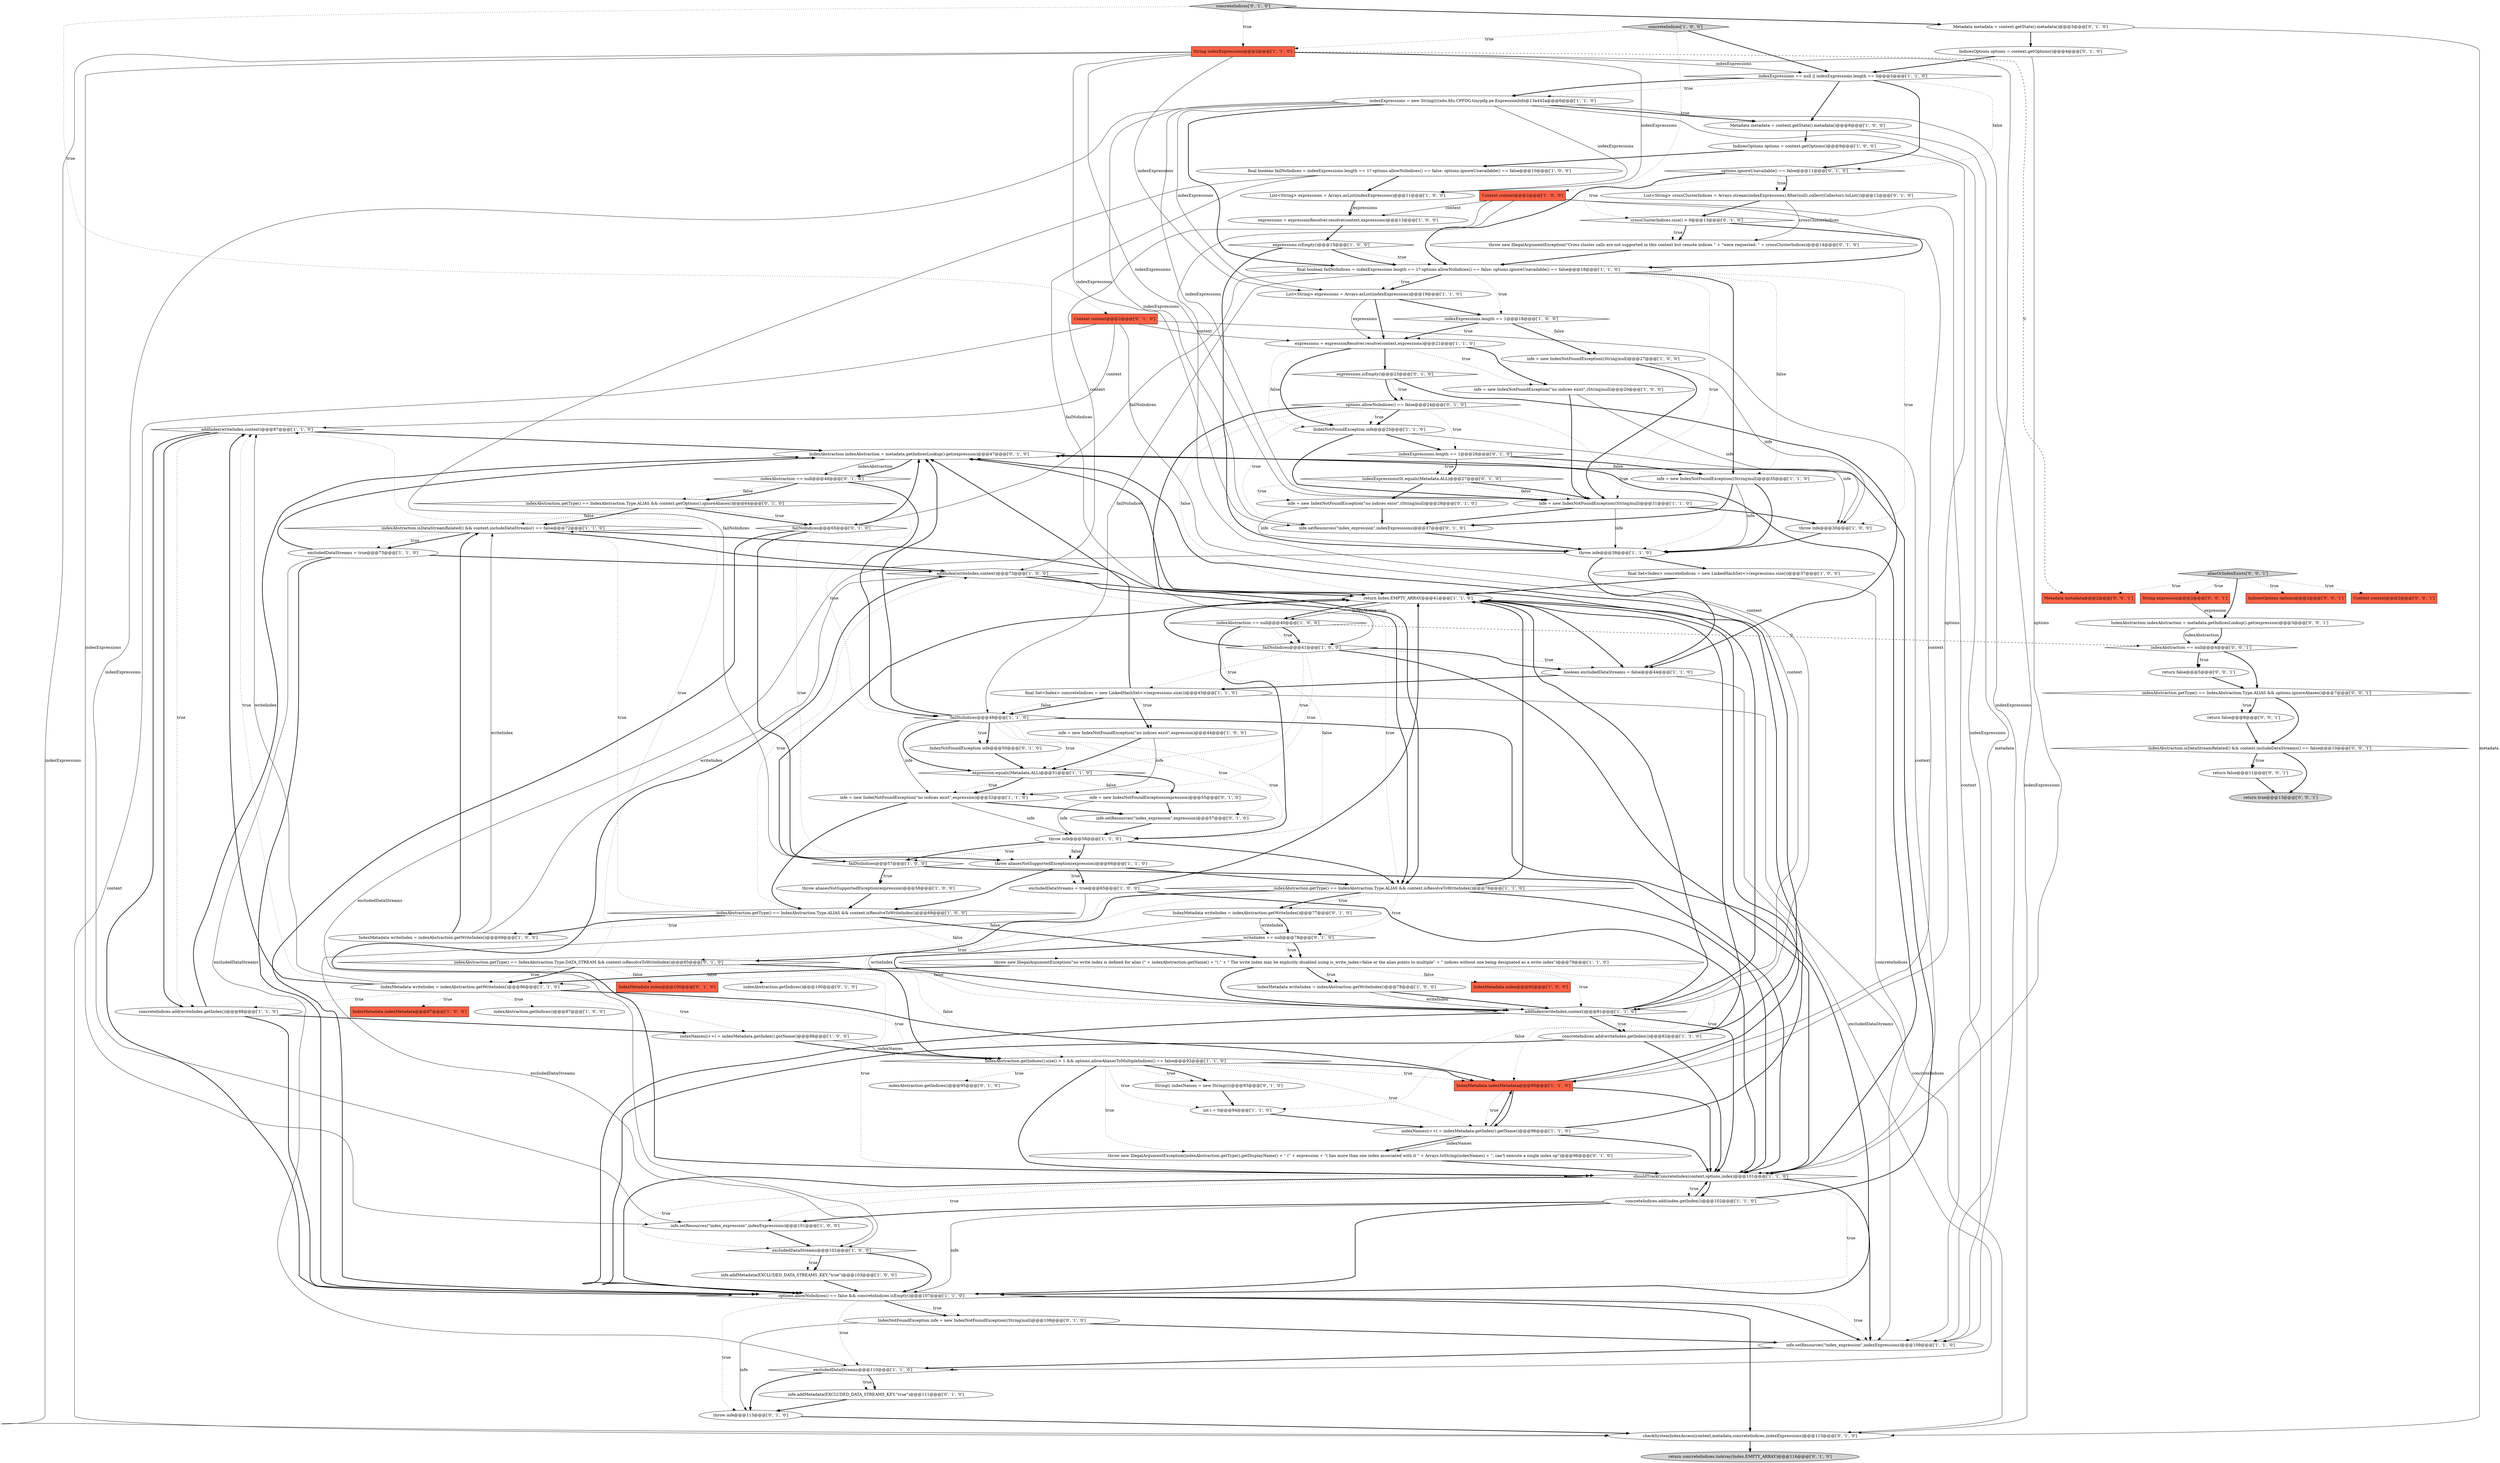 digraph {
10 [style = filled, label = "addIndex(writeIndex,context)@@@87@@@['1', '1', '0']", fillcolor = white, shape = diamond image = "AAA0AAABBB1BBB"];
101 [style = filled, label = "String expression@@@2@@@['0', '0', '1']", fillcolor = tomato, shape = box image = "AAA0AAABBB3BBB"];
28 [style = filled, label = "excludedDataStreams@@@102@@@['1', '0', '0']", fillcolor = white, shape = diamond image = "AAA0AAABBB1BBB"];
100 [style = filled, label = "return false@@@5@@@['0', '0', '1']", fillcolor = white, shape = ellipse image = "AAA0AAABBB3BBB"];
78 [style = filled, label = "infe = new IndexNotFoundException(\"no indices exist\",(String)null)@@@28@@@['0', '1', '0']", fillcolor = white, shape = ellipse image = "AAA0AAABBB2BBB"];
27 [style = filled, label = "infe = new IndexNotFoundException((String)null)@@@27@@@['1', '0', '0']", fillcolor = white, shape = ellipse image = "AAA0AAABBB1BBB"];
30 [style = filled, label = "return Index.EMPTY_ARRAY@@@41@@@['1', '1', '0']", fillcolor = white, shape = ellipse image = "AAA0AAABBB1BBB"];
58 [style = filled, label = "IndicesOptions options = context.getOptions()@@@9@@@['1', '0', '0']", fillcolor = white, shape = ellipse image = "AAA0AAABBB1BBB"];
20 [style = filled, label = "indexAbstraction.getIndices().size() > 1 && options.allowAliasesToMultipleIndices() == false@@@92@@@['1', '1', '0']", fillcolor = white, shape = diamond image = "AAA0AAABBB1BBB"];
32 [style = filled, label = "List<String> expressions = Arrays.asList(indexExpressions)@@@19@@@['1', '1', '0']", fillcolor = white, shape = ellipse image = "AAA0AAABBB1BBB"];
72 [style = filled, label = "Metadata metadata = context.getState().metadata()@@@3@@@['0', '1', '0']", fillcolor = white, shape = ellipse image = "AAA1AAABBB2BBB"];
89 [style = filled, label = "IndicesOptions options = context.getOptions()@@@4@@@['0', '1', '0']", fillcolor = white, shape = ellipse image = "AAA1AAABBB2BBB"];
0 [style = filled, label = "indexExpressions.length == 1@@@18@@@['1', '0', '0']", fillcolor = white, shape = diamond image = "AAA0AAABBB1BBB"];
109 [style = filled, label = "Metadata metadata@@@2@@@['0', '0', '1']", fillcolor = tomato, shape = box image = "AAA0AAABBB3BBB"];
44 [style = filled, label = "expressions = expressionResolver.resolve(context,expressions)@@@13@@@['1', '0', '0']", fillcolor = white, shape = ellipse image = "AAA0AAABBB1BBB"];
69 [style = filled, label = "infe.setResources(\"index_expression\",indexExpressions)@@@37@@@['0', '1', '0']", fillcolor = white, shape = ellipse image = "AAA0AAABBB2BBB"];
61 [style = filled, label = "expression.equals(Metadata.ALL)@@@51@@@['1', '1', '0']", fillcolor = white, shape = diamond image = "AAA0AAABBB1BBB"];
112 [style = filled, label = "aliasOrIndexExists['0', '0', '1']", fillcolor = lightgray, shape = diamond image = "AAA0AAABBB3BBB"];
76 [style = filled, label = "indexExpressions.length == 1@@@26@@@['0', '1', '0']", fillcolor = white, shape = diamond image = "AAA0AAABBB2BBB"];
86 [style = filled, label = "infe.addMetadata(EXCLUDED_DATA_STREAMS_KEY,\"true\")@@@111@@@['0', '1', '0']", fillcolor = white, shape = ellipse image = "AAA0AAABBB2BBB"];
42 [style = filled, label = "options.allowNoIndices() == false && concreteIndices.isEmpty()@@@107@@@['1', '1', '0']", fillcolor = white, shape = diamond image = "AAA0AAABBB1BBB"];
84 [style = filled, label = "infe.setResources(\"index_expression\",expression)@@@57@@@['0', '1', '0']", fillcolor = white, shape = ellipse image = "AAA0AAABBB2BBB"];
18 [style = filled, label = "indexAbstraction.isDataStreamRelated() && context.includeDataStreams() == false@@@72@@@['1', '1', '0']", fillcolor = white, shape = diamond image = "AAA0AAABBB1BBB"];
85 [style = filled, label = "List<String> crossClusterIndices = Arrays.stream(indexExpressions).filter(null).collect(Collectors.toList())@@@12@@@['0', '1', '0']", fillcolor = white, shape = ellipse image = "AAA1AAABBB2BBB"];
49 [style = filled, label = "concreteIndices['1', '0', '0']", fillcolor = lightgray, shape = diamond image = "AAA0AAABBB1BBB"];
59 [style = filled, label = "indexNames(i++( = indexMetadata.getIndex().getName()@@@96@@@['1', '1', '0']", fillcolor = white, shape = ellipse image = "AAA0AAABBB1BBB"];
48 [style = filled, label = "infe = new IndexNotFoundException(\"no indices exist\",expression)@@@44@@@['1', '0', '0']", fillcolor = white, shape = ellipse image = "AAA0AAABBB1BBB"];
53 [style = filled, label = "addIndex(writeIndex,context)@@@73@@@['1', '0', '0']", fillcolor = white, shape = diamond image = "AAA0AAABBB1BBB"];
45 [style = filled, label = "infe.addMetadata(EXCLUDED_DATA_STREAMS_KEY,\"true\")@@@103@@@['1', '0', '0']", fillcolor = white, shape = ellipse image = "AAA0AAABBB1BBB"];
50 [style = filled, label = "Context context@@@2@@@['1', '0', '0']", fillcolor = tomato, shape = box image = "AAA0AAABBB1BBB"];
91 [style = filled, label = "indexAbstraction.getType() == IndexAbstraction.Type.DATA_STREAM && context.isResolveToWriteIndex()@@@85@@@['0', '1', '0']", fillcolor = white, shape = diamond image = "AAA0AAABBB2BBB"];
51 [style = filled, label = "throw infe@@@58@@@['1', '1', '0']", fillcolor = white, shape = ellipse image = "AAA0AAABBB1BBB"];
107 [style = filled, label = "IndicesOptions options@@@2@@@['0', '0', '1']", fillcolor = tomato, shape = box image = "AAA0AAABBB3BBB"];
9 [style = filled, label = "expressions = expressionResolver.resolve(context,expressions)@@@21@@@['1', '1', '0']", fillcolor = white, shape = ellipse image = "AAA0AAABBB1BBB"];
60 [style = filled, label = "IndexMetadata indexMetadata@@@95@@@['1', '1', '0']", fillcolor = tomato, shape = box image = "AAA0AAABBB1BBB"];
99 [style = filled, label = "concreteIndices['0', '1', '0']", fillcolor = lightgray, shape = diamond image = "AAA0AAABBB2BBB"];
74 [style = filled, label = "indexAbstraction == null@@@48@@@['0', '1', '0']", fillcolor = white, shape = diamond image = "AAA0AAABBB2BBB"];
92 [style = filled, label = "return concreteIndices.toArray(Index.EMPTY_ARRAY)@@@116@@@['0', '1', '0']", fillcolor = lightgray, shape = ellipse image = "AAA0AAABBB2BBB"];
43 [style = filled, label = "shouldTrackConcreteIndex(context,options,index)@@@101@@@['1', '1', '0']", fillcolor = white, shape = diamond image = "AAA0AAABBB1BBB"];
16 [style = filled, label = "IndexMetadata indexMetadata@@@87@@@['1', '0', '0']", fillcolor = tomato, shape = box image = "AAA0AAABBB1BBB"];
75 [style = filled, label = "throw new IllegalArgumentException(\"Cross-cluster calls are not supported in this context but remote indices \" + \"were requested: \" + crossClusterIndices)@@@14@@@['0', '1', '0']", fillcolor = white, shape = ellipse image = "AAA1AAABBB2BBB"];
1 [style = filled, label = "infe = new IndexNotFoundException(\"no indices exist\",expression)@@@52@@@['1', '1', '0']", fillcolor = white, shape = ellipse image = "AAA0AAABBB1BBB"];
24 [style = filled, label = "indexAbstraction.getType() == IndexAbstraction.Type.ALIAS && context.isResolveToWriteIndex()@@@68@@@['1', '0', '0']", fillcolor = white, shape = diamond image = "AAA0AAABBB1BBB"];
95 [style = filled, label = "Context context@@@2@@@['0', '1', '0']", fillcolor = tomato, shape = box image = "AAA0AAABBB2BBB"];
70 [style = filled, label = "writeIndex == null@@@78@@@['0', '1', '0']", fillcolor = white, shape = diamond image = "AAA0AAABBB2BBB"];
19 [style = filled, label = "throw infe@@@38@@@['1', '1', '0']", fillcolor = white, shape = ellipse image = "AAA0AAABBB1BBB"];
13 [style = filled, label = "indexExpressions == null || indexExpressions.length == 0@@@5@@@['1', '1', '0']", fillcolor = white, shape = diamond image = "AAA0AAABBB1BBB"];
39 [style = filled, label = "final boolean failNoIndices = indexExpressions.length == 1? options.allowNoIndices() == false: options.ignoreUnavailable() == false@@@18@@@['1', '1', '0']", fillcolor = white, shape = ellipse image = "AAA0AAABBB1BBB"];
29 [style = filled, label = "indexAbstraction.getIndices()@@@87@@@['1', '0', '0']", fillcolor = white, shape = ellipse image = "AAA0AAABBB1BBB"];
102 [style = filled, label = "IndexAbstraction indexAbstraction = metadata.getIndicesLookup().get(expression)@@@3@@@['0', '0', '1']", fillcolor = white, shape = ellipse image = "AAA0AAABBB3BBB"];
98 [style = filled, label = "crossClusterIndices.size() > 0@@@13@@@['0', '1', '0']", fillcolor = white, shape = diamond image = "AAA1AAABBB2BBB"];
8 [style = filled, label = "indexExpressions = new String((((edu.fdu.CPPDG.tinypdg.pe.ExpressionInfo@13a442a@@@6@@@['1', '1', '0']", fillcolor = white, shape = ellipse image = "AAA0AAABBB1BBB"];
2 [style = filled, label = "expressions.isEmpty()@@@15@@@['1', '0', '0']", fillcolor = white, shape = diamond image = "AAA0AAABBB1BBB"];
40 [style = filled, label = "failNoIndices@@@41@@@['1', '0', '0']", fillcolor = white, shape = diamond image = "AAA0AAABBB1BBB"];
71 [style = filled, label = "IndexMetadata index@@@100@@@['0', '1', '0']", fillcolor = tomato, shape = box image = "AAA0AAABBB2BBB"];
11 [style = filled, label = "IndexMetadata index@@@92@@@['1', '0', '0']", fillcolor = tomato, shape = box image = "AAA0AAABBB1BBB"];
52 [style = filled, label = "infe.setResources(\"index_expression\",indexExpressions)@@@101@@@['1', '0', '0']", fillcolor = white, shape = ellipse image = "AAA0AAABBB1BBB"];
73 [style = filled, label = "expressions.isEmpty()@@@23@@@['0', '1', '0']", fillcolor = white, shape = diamond image = "AAA0AAABBB2BBB"];
67 [style = filled, label = "indexAbstraction.getType() == IndexAbstraction.Type.ALIAS && context.getOptions().ignoreAliases()@@@64@@@['0', '1', '0']", fillcolor = white, shape = diamond image = "AAA0AAABBB2BBB"];
57 [style = filled, label = "concreteIndices.add(index.getIndex())@@@102@@@['1', '1', '0']", fillcolor = white, shape = ellipse image = "AAA0AAABBB1BBB"];
88 [style = filled, label = "options.ignoreUnavailable() == false@@@11@@@['0', '1', '0']", fillcolor = white, shape = diamond image = "AAA0AAABBB2BBB"];
77 [style = filled, label = "options.allowNoIndices() == false@@@24@@@['0', '1', '0']", fillcolor = white, shape = diamond image = "AAA0AAABBB2BBB"];
12 [style = filled, label = "infe = new IndexNotFoundException((String)null)@@@31@@@['1', '1', '0']", fillcolor = white, shape = ellipse image = "AAA0AAABBB1BBB"];
94 [style = filled, label = "IndexNotFoundException infe@@@50@@@['0', '1', '0']", fillcolor = white, shape = ellipse image = "AAA0AAABBB2BBB"];
62 [style = filled, label = "excludedDataStreams = true@@@65@@@['1', '0', '0']", fillcolor = white, shape = ellipse image = "AAA0AAABBB1BBB"];
55 [style = filled, label = "final Set<Index> concreteIndices = new LinkedHashSet<>(expressions.size())@@@37@@@['1', '0', '0']", fillcolor = white, shape = ellipse image = "AAA0AAABBB1BBB"];
36 [style = filled, label = "final Set<Index> concreteIndices = new LinkedHashSet<>(expressions.size())@@@45@@@['1', '1', '0']", fillcolor = white, shape = ellipse image = "AAA0AAABBB1BBB"];
87 [style = filled, label = "checkSystemIndexAccess(context,metadata,concreteIndices,indexExpressions)@@@115@@@['0', '1', '0']", fillcolor = white, shape = ellipse image = "AAA0AAABBB2BBB"];
110 [style = filled, label = "return true@@@13@@@['0', '0', '1']", fillcolor = lightgray, shape = ellipse image = "AAA0AAABBB3BBB"];
35 [style = filled, label = "final boolean failNoIndices = indexExpressions.length == 1? options.allowNoIndices() == false: options.ignoreUnavailable() == false@@@10@@@['1', '0', '0']", fillcolor = white, shape = ellipse image = "AAA0AAABBB1BBB"];
105 [style = filled, label = "return false@@@11@@@['0', '0', '1']", fillcolor = white, shape = ellipse image = "AAA0AAABBB3BBB"];
68 [style = filled, label = "IndexAbstraction indexAbstraction = metadata.getIndicesLookup().get(expression)@@@47@@@['0', '1', '0']", fillcolor = white, shape = ellipse image = "AAA0AAABBB2BBB"];
64 [style = filled, label = "IndexMetadata writeIndex = indexAbstraction.getWriteIndex()@@@69@@@['1', '0', '0']", fillcolor = white, shape = ellipse image = "AAA0AAABBB1BBB"];
7 [style = filled, label = "failNoIndices@@@49@@@['1', '1', '0']", fillcolor = white, shape = diamond image = "AAA0AAABBB1BBB"];
81 [style = filled, label = "indexExpressions(0(.equals(Metadata.ALL)@@@27@@@['0', '1', '0']", fillcolor = white, shape = diamond image = "AAA0AAABBB2BBB"];
96 [style = filled, label = "throw new IllegalArgumentException(indexAbstraction.getType().getDisplayName() + \" (\" + expression + \"( has more than one index associated with it \" + Arrays.toString(indexNames) + \", can't execute a single index op\")@@@98@@@['0', '1', '0']", fillcolor = white, shape = ellipse image = "AAA0AAABBB2BBB"];
6 [style = filled, label = "indexAbstraction == null@@@40@@@['1', '0', '0']", fillcolor = white, shape = diamond image = "AAA0AAABBB1BBB"];
22 [style = filled, label = "infe = new IndexNotFoundException(\"no indices exist\",(String)null)@@@20@@@['1', '0', '0']", fillcolor = white, shape = ellipse image = "AAA0AAABBB1BBB"];
103 [style = filled, label = "return false@@@8@@@['0', '0', '1']", fillcolor = white, shape = ellipse image = "AAA0AAABBB3BBB"];
104 [style = filled, label = "indexAbstraction.isDataStreamRelated() && context.includeDataStreams() == false@@@10@@@['0', '0', '1']", fillcolor = white, shape = diamond image = "AAA0AAABBB3BBB"];
93 [style = filled, label = "throw infe@@@113@@@['0', '1', '0']", fillcolor = white, shape = ellipse image = "AAA0AAABBB2BBB"];
37 [style = filled, label = "List<String> expressions = Arrays.asList(indexExpressions)@@@11@@@['1', '0', '0']", fillcolor = white, shape = ellipse image = "AAA0AAABBB1BBB"];
47 [style = filled, label = "throw aliasesNotSupportedException(expression)@@@66@@@['1', '1', '0']", fillcolor = white, shape = ellipse image = "AAA0AAABBB1BBB"];
56 [style = filled, label = "indexNames(i++( = indexMetadata.getIndex().getName()@@@88@@@['1', '0', '0']", fillcolor = white, shape = ellipse image = "AAA0AAABBB1BBB"];
34 [style = filled, label = "indexAbstraction.getType() == IndexAbstraction.Type.ALIAS && context.isResolveToWriteIndex()@@@76@@@['1', '1', '0']", fillcolor = white, shape = diamond image = "AAA0AAABBB1BBB"];
79 [style = filled, label = "String(( indexNames = new String((((@@@93@@@['0', '1', '0']", fillcolor = white, shape = ellipse image = "AAA0AAABBB2BBB"];
65 [style = filled, label = "boolean excludedDataStreams = false@@@44@@@['1', '1', '0']", fillcolor = white, shape = ellipse image = "AAA0AAABBB1BBB"];
4 [style = filled, label = "excludedDataStreams = true@@@73@@@['1', '1', '0']", fillcolor = white, shape = ellipse image = "AAA0AAABBB1BBB"];
26 [style = filled, label = "excludedDataStreams@@@110@@@['1', '1', '0']", fillcolor = white, shape = diamond image = "AAA0AAABBB1BBB"];
106 [style = filled, label = "Context context@@@2@@@['0', '0', '1']", fillcolor = tomato, shape = box image = "AAA0AAABBB3BBB"];
46 [style = filled, label = "throw new IllegalArgumentException(\"no write index is defined for alias (\" + indexAbstraction.getName() + \"(.\" + \" The write index may be explicitly disabled using is_write_index=false or the alias points to multiple\" + \" indices without one being designated as a write index\")@@@79@@@['1', '1', '0']", fillcolor = white, shape = ellipse image = "AAA0AAABBB1BBB"];
80 [style = filled, label = "indexAbstraction.getIndices()@@@100@@@['0', '1', '0']", fillcolor = white, shape = ellipse image = "AAA0AAABBB2BBB"];
97 [style = filled, label = "IndexMetadata writeIndex = indexAbstraction.getWriteIndex()@@@77@@@['0', '1', '0']", fillcolor = white, shape = ellipse image = "AAA0AAABBB2BBB"];
33 [style = filled, label = "concreteIndices.add(writeIndex.getIndex())@@@88@@@['1', '1', '0']", fillcolor = white, shape = ellipse image = "AAA0AAABBB1BBB"];
21 [style = filled, label = "failNoIndices@@@57@@@['1', '0', '0']", fillcolor = white, shape = diamond image = "AAA0AAABBB1BBB"];
63 [style = filled, label = "String indexExpressions@@@2@@@['1', '1', '0']", fillcolor = tomato, shape = box image = "AAA0AAABBB1BBB"];
54 [style = filled, label = "throw aliasesNotSupportedException(expression)@@@58@@@['1', '0', '0']", fillcolor = white, shape = ellipse image = "AAA0AAABBB1BBB"];
5 [style = filled, label = "infe = new IndexNotFoundException((String)null)@@@35@@@['1', '1', '0']", fillcolor = white, shape = ellipse image = "AAA0AAABBB1BBB"];
38 [style = filled, label = "concreteIndices.add(writeIndex.getIndex())@@@82@@@['1', '1', '0']", fillcolor = white, shape = ellipse image = "AAA0AAABBB1BBB"];
82 [style = filled, label = "failNoIndices@@@65@@@['0', '1', '0']", fillcolor = white, shape = diamond image = "AAA0AAABBB2BBB"];
14 [style = filled, label = "Metadata metadata = context.getState().metadata()@@@8@@@['1', '0', '0']", fillcolor = white, shape = ellipse image = "AAA0AAABBB1BBB"];
17 [style = filled, label = "infe.setResources(\"index_expression\",indexExpressions)@@@109@@@['1', '1', '0']", fillcolor = white, shape = ellipse image = "AAA0AAABBB1BBB"];
41 [style = filled, label = "addIndex(writeIndex,context)@@@81@@@['1', '1', '0']", fillcolor = white, shape = diamond image = "AAA0AAABBB1BBB"];
108 [style = filled, label = "indexAbstraction.getType() == IndexAbstraction.Type.ALIAS && options.ignoreAliases()@@@7@@@['0', '0', '1']", fillcolor = white, shape = diamond image = "AAA0AAABBB3BBB"];
23 [style = filled, label = "IndexMetadata writeIndex = indexAbstraction.getWriteIndex()@@@86@@@['1', '1', '0']", fillcolor = white, shape = ellipse image = "AAA0AAABBB1BBB"];
3 [style = filled, label = "IndexNotFoundException infe@@@25@@@['1', '1', '0']", fillcolor = white, shape = ellipse image = "AAA0AAABBB1BBB"];
83 [style = filled, label = "indexAbstraction.getIndices()@@@95@@@['0', '1', '0']", fillcolor = white, shape = ellipse image = "AAA0AAABBB2BBB"];
25 [style = filled, label = "int i = 0@@@94@@@['1', '1', '0']", fillcolor = white, shape = ellipse image = "AAA0AAABBB1BBB"];
111 [style = filled, label = "indexAbstraction == null@@@4@@@['0', '0', '1']", fillcolor = white, shape = diamond image = "AAA0AAABBB3BBB"];
15 [style = filled, label = "throw infe@@@30@@@['1', '0', '0']", fillcolor = white, shape = ellipse image = "AAA0AAABBB1BBB"];
66 [style = filled, label = "infe = new IndexNotFoundException(expression)@@@55@@@['0', '1', '0']", fillcolor = white, shape = ellipse image = "AAA0AAABBB2BBB"];
90 [style = filled, label = "IndexNotFoundException infe = new IndexNotFoundException((String)null)@@@108@@@['0', '1', '0']", fillcolor = white, shape = ellipse image = "AAA0AAABBB2BBB"];
31 [style = filled, label = "IndexMetadata writeIndex = indexAbstraction.getWriteIndex()@@@78@@@['1', '0', '0']", fillcolor = white, shape = ellipse image = "AAA0AAABBB1BBB"];
20->25 [style = dotted, label="true"];
58->60 [style = solid, label="options"];
7->42 [style = bold, label=""];
70->46 [style = bold, label=""];
7->94 [style = bold, label=""];
34->91 [style = dotted, label="false"];
36->87 [style = solid, label="concreteIndices"];
39->32 [style = bold, label=""];
24->53 [style = dotted, label="true"];
65->26 [style = solid, label="excludedDataStreams"];
8->52 [style = solid, label="indexExpressions"];
0->27 [style = bold, label=""];
100->108 [style = bold, label=""];
34->70 [style = dotted, label="true"];
63->52 [style = solid, label="indexExpressions"];
4->26 [style = solid, label="excludedDataStreams"];
63->37 [style = solid, label="indexExpressions"];
35->37 [style = bold, label=""];
41->38 [style = bold, label=""];
99->72 [style = bold, label=""];
79->25 [style = bold, label=""];
43->57 [style = bold, label=""];
39->12 [style = dotted, label="true"];
51->21 [style = dotted, label="true"];
85->98 [style = bold, label=""];
112->102 [style = bold, label=""];
43->52 [style = dotted, label="true"];
57->52 [style = bold, label=""];
40->65 [style = dotted, label="true"];
49->50 [style = dotted, label="true"];
15->19 [style = bold, label=""];
36->68 [style = bold, label=""];
39->5 [style = dotted, label="false"];
23->10 [style = solid, label="writeIndex"];
42->26 [style = dotted, label="true"];
112->107 [style = dotted, label="true"];
95->9 [style = solid, label="context"];
93->87 [style = bold, label=""];
0->9 [style = dotted, label="true"];
31->41 [style = bold, label=""];
8->87 [style = solid, label="indexExpressions"];
91->20 [style = bold, label=""];
70->41 [style = bold, label=""];
50->44 [style = solid, label="context"];
14->17 [style = solid, label="metadata"];
63->12 [style = solid, label="indexExpressions"];
88->98 [style = dotted, label="true"];
26->86 [style = dotted, label="true"];
20->79 [style = bold, label=""];
34->97 [style = dotted, label="true"];
103->104 [style = bold, label=""];
10->68 [style = bold, label=""];
40->43 [style = bold, label=""];
51->34 [style = bold, label=""];
20->96 [style = dotted, label="true"];
1->24 [style = bold, label=""];
104->110 [style = bold, label=""];
42->90 [style = dotted, label="true"];
27->15 [style = solid, label="infe"];
3->15 [style = solid, label="infe"];
33->68 [style = bold, label=""];
49->63 [style = dotted, label="true"];
90->93 [style = solid, label="infe"];
37->44 [style = solid, label="expressions"];
104->105 [style = dotted, label="true"];
4->53 [style = bold, label=""];
63->69 [style = solid, label="indexExpressions"];
99->95 [style = dotted, label="true"];
36->48 [style = bold, label=""];
23->16 [style = dotted, label="true"];
47->24 [style = bold, label=""];
63->109 [style = dashed, label="0"];
9->22 [style = bold, label=""];
39->7 [style = solid, label="failNoIndices"];
7->61 [style = bold, label=""];
1->51 [style = solid, label="infe"];
25->59 [style = bold, label=""];
30->6 [style = solid, label="indexAbstraction"];
47->62 [style = dotted, label="true"];
24->46 [style = dotted, label="false"];
84->51 [style = bold, label=""];
36->48 [style = dotted, label="true"];
91->23 [style = dotted, label="true"];
76->81 [style = dotted, label="true"];
33->56 [style = bold, label=""];
112->101 [style = dotted, label="true"];
52->28 [style = bold, label=""];
50->60 [style = solid, label="context"];
24->46 [style = bold, label=""];
86->93 [style = bold, label=""];
102->111 [style = bold, label=""];
63->17 [style = solid, label="indexExpressions"];
32->9 [style = bold, label=""];
0->27 [style = dotted, label="false"];
111->100 [style = bold, label=""];
4->42 [style = bold, label=""];
40->61 [style = dotted, label="true"];
77->3 [style = bold, label=""];
8->17 [style = solid, label="indexExpressions"];
9->73 [style = bold, label=""];
68->74 [style = solid, label="indexAbstraction"];
41->68 [style = bold, label=""];
38->68 [style = bold, label=""];
18->53 [style = bold, label=""];
53->43 [style = bold, label=""];
67->18 [style = dotted, label="false"];
53->34 [style = bold, label=""];
97->70 [style = bold, label=""];
32->0 [style = bold, label=""];
21->54 [style = dotted, label="true"];
48->1 [style = solid, label="infe"];
99->63 [style = dotted, label="true"];
7->61 [style = dotted, label="true"];
10->33 [style = dotted, label="true"];
6->40 [style = dotted, label="true"];
95->41 [style = solid, label="context"];
101->102 [style = solid, label="expression"];
60->59 [style = dotted, label="true"];
46->31 [style = bold, label=""];
23->56 [style = dotted, label="true"];
51->47 [style = dotted, label="false"];
78->19 [style = solid, label="infe"];
46->41 [style = dotted, label="true"];
7->94 [style = dotted, label="true"];
26->86 [style = bold, label=""];
39->0 [style = dotted, label="true"];
46->60 [style = dotted, label="true"];
20->79 [style = dotted, label="true"];
50->41 [style = solid, label="context"];
34->97 [style = bold, label=""];
23->29 [style = dotted, label="true"];
39->15 [style = dotted, label="true"];
74->67 [style = dotted, label="false"];
57->68 [style = bold, label=""];
34->91 [style = bold, label=""];
8->37 [style = solid, label="indexExpressions"];
87->92 [style = bold, label=""];
82->47 [style = bold, label=""];
82->42 [style = bold, label=""];
2->39 [style = bold, label=""];
76->5 [style = bold, label=""];
26->93 [style = bold, label=""];
3->12 [style = bold, label=""];
50->17 [style = solid, label="context"];
111->108 [style = bold, label=""];
94->61 [style = bold, label=""];
57->42 [style = solid, label="infe"];
98->75 [style = dotted, label="true"];
91->10 [style = dotted, label="true"];
13->8 [style = bold, label=""];
67->18 [style = bold, label=""];
9->3 [style = dotted, label="false"];
65->36 [style = bold, label=""];
23->33 [style = dotted, label="true"];
97->41 [style = solid, label="writeIndex"];
57->43 [style = bold, label=""];
64->18 [style = bold, label=""];
37->44 [style = bold, label=""];
59->60 [style = bold, label=""];
0->9 [style = bold, label=""];
20->59 [style = dotted, label="true"];
96->43 [style = bold, label=""];
63->87 [style = solid, label="indexExpressions"];
76->5 [style = dotted, label="false"];
59->96 [style = bold, label=""];
89->13 [style = bold, label=""];
43->68 [style = bold, label=""];
76->81 [style = bold, label=""];
67->82 [style = bold, label=""];
56->20 [style = solid, label="indexNames"];
111->100 [style = dotted, label="true"];
13->14 [style = bold, label=""];
74->7 [style = dotted, label="true"];
12->19 [style = solid, label="infe"];
10->33 [style = bold, label=""];
46->23 [style = dotted, label="false"];
6->40 [style = bold, label=""];
33->42 [style = bold, label=""];
61->66 [style = bold, label=""];
8->14 [style = bold, label=""];
67->82 [style = dotted, label="true"];
62->28 [style = solid, label="excludedDataStreams"];
39->5 [style = bold, label=""];
61->66 [style = dotted, label="false"];
43->42 [style = bold, label=""];
21->54 [style = bold, label=""];
42->87 [style = bold, label=""];
21->43 [style = bold, label=""];
14->58 [style = bold, label=""];
57->42 [style = bold, label=""];
38->42 [style = bold, label=""];
59->96 [style = solid, label="indexNames"];
104->105 [style = bold, label=""];
88->85 [style = dotted, label="true"];
102->111 [style = solid, label="indexAbstraction"];
82->68 [style = bold, label=""];
13->88 [style = bold, label=""];
7->51 [style = dotted, label="true"];
10->42 [style = bold, label=""];
42->90 [style = bold, label=""];
59->43 [style = bold, label=""];
77->69 [style = dotted, label="true"];
46->31 [style = dotted, label="true"];
7->1 [style = solid, label="infe"];
5->69 [style = bold, label=""];
60->43 [style = bold, label=""];
49->13 [style = bold, label=""];
64->53 [style = solid, label="writeIndex"];
82->47 [style = dotted, label="true"];
46->41 [style = bold, label=""];
90->17 [style = bold, label=""];
42->17 [style = dotted, label="true"];
46->11 [style = dotted, label="false"];
58->35 [style = bold, label=""];
68->74 [style = bold, label=""];
5->19 [style = bold, label=""];
35->21 [style = solid, label="failNoIndices"];
19->65 [style = bold, label=""];
60->30 [style = bold, label=""];
81->78 [style = dotted, label="true"];
46->23 [style = bold, label=""];
21->30 [style = bold, label=""];
13->88 [style = dotted, label="false"];
108->103 [style = bold, label=""];
74->67 [style = bold, label=""];
56->20 [style = bold, label=""];
5->19 [style = solid, label="infe"];
77->19 [style = dotted, label="true"];
22->15 [style = solid, label="infe"];
2->19 [style = bold, label=""];
72->89 [style = bold, label=""];
12->69 [style = bold, label=""];
112->106 [style = dotted, label="true"];
73->65 [style = bold, label=""];
69->19 [style = bold, label=""];
18->34 [style = bold, label=""];
20->43 [style = bold, label=""];
34->43 [style = bold, label=""];
40->36 [style = dotted, label="true"];
22->12 [style = bold, label=""];
40->65 [style = bold, label=""];
98->75 [style = bold, label=""];
66->51 [style = solid, label="infe"];
24->64 [style = bold, label=""];
73->77 [style = dotted, label="true"];
24->18 [style = dotted, label="true"];
6->111 [style = dashed, label="0"];
9->22 [style = dotted, label="true"];
91->23 [style = bold, label=""];
77->76 [style = dotted, label="true"];
28->45 [style = dotted, label="true"];
81->12 [style = dotted, label="false"];
8->12 [style = solid, label="indexExpressions"];
41->43 [style = bold, label=""];
112->109 [style = dotted, label="true"];
91->80 [style = dotted, label="false"];
13->8 [style = dotted, label="true"];
97->70 [style = solid, label="writeIndex"];
62->43 [style = bold, label=""];
38->30 [style = bold, label=""];
91->43 [style = dotted, label="true"];
39->82 [style = solid, label="failNoIndices"];
91->71 [style = dotted, label="false"];
55->30 [style = bold, label=""];
48->61 [style = bold, label=""];
45->42 [style = bold, label=""];
95->43 [style = solid, label="context"];
41->42 [style = bold, label=""];
8->69 [style = solid, label="indexExpressions"];
64->18 [style = solid, label="writeIndex"];
7->84 [style = dotted, label="true"];
3->76 [style = bold, label=""];
18->4 [style = bold, label=""];
2->39 [style = dotted, label="true"];
95->87 [style = solid, label="context"];
20->60 [style = bold, label=""];
6->51 [style = dotted, label="false"];
55->17 [style = solid, label="concreteIndices"];
23->10 [style = bold, label=""];
77->30 [style = bold, label=""];
34->41 [style = dotted, label="true"];
42->93 [style = dotted, label="true"];
39->32 [style = dotted, label="true"];
8->39 [style = bold, label=""];
108->103 [style = dotted, label="true"];
24->64 [style = dotted, label="true"];
51->21 [style = bold, label=""];
66->84 [style = bold, label=""];
6->51 [style = bold, label=""];
44->2 [style = bold, label=""];
43->17 [style = bold, label=""];
36->7 [style = bold, label=""];
60->59 [style = bold, label=""];
47->34 [style = bold, label=""];
95->10 [style = solid, label="context"];
53->34 [style = dotted, label="true"];
89->43 [style = solid, label="options"];
28->45 [style = bold, label=""];
20->83 [style = dotted, label="true"];
40->30 [style = bold, label=""];
41->30 [style = bold, label=""];
35->40 [style = solid, label="failNoIndices"];
31->41 [style = solid, label="writeIndex"];
23->20 [style = dotted, label="true"];
4->68 [style = bold, label=""];
77->3 [style = dotted, label="true"];
23->60 [style = bold, label=""];
63->32 [style = solid, label="indexExpressions"];
38->43 [style = bold, label=""];
88->39 [style = bold, label=""];
30->6 [style = bold, label=""];
8->32 [style = solid, label="indexExpressions"];
53->30 [style = bold, label=""];
50->53 [style = solid, label="context"];
19->28 [style = solid, label="excludedDataStreams"];
19->55 [style = bold, label=""];
47->62 [style = bold, label=""];
34->30 [style = bold, label=""];
78->69 [style = bold, label=""];
43->28 [style = dotted, label="true"];
17->26 [style = bold, label=""];
1->84 [style = bold, label=""];
43->57 [style = dotted, label="true"];
23->10 [style = dotted, label="true"];
77->30 [style = dotted, label="false"];
46->25 [style = dotted, label="false"];
88->85 [style = bold, label=""];
18->4 [style = dotted, label="true"];
36->7 [style = dotted, label="false"];
28->42 [style = bold, label=""];
70->46 [style = dotted, label="true"];
42->17 [style = bold, label=""];
61->1 [style = dotted, label="true"];
91->20 [style = dotted, label="false"];
72->87 [style = solid, label="metadata"];
75->39 [style = bold, label=""];
81->12 [style = bold, label=""];
51->47 [style = bold, label=""];
20->60 [style = dotted, label="true"];
74->7 [style = bold, label=""];
27->12 [style = bold, label=""];
40->1 [style = dotted, label="true"];
108->104 [style = bold, label=""];
12->15 [style = bold, label=""];
9->3 [style = bold, label=""];
85->75 [style = solid, label="crossClusterIndices"];
61->1 [style = bold, label=""];
32->9 [style = solid, label="expressions"];
81->78 [style = bold, label=""];
73->77 [style = bold, label=""];
43->42 [style = dotted, label="true"];
7->68 [style = bold, label=""];
59->30 [style = bold, label=""];
63->13 [style = solid, label="indexExpressions"];
30->65 [style = bold, label=""];
54->24 [style = bold, label=""];
62->30 [style = bold, label=""];
105->110 [style = bold, label=""];
41->38 [style = dotted, label="true"];
98->39 [style = bold, label=""];
}
